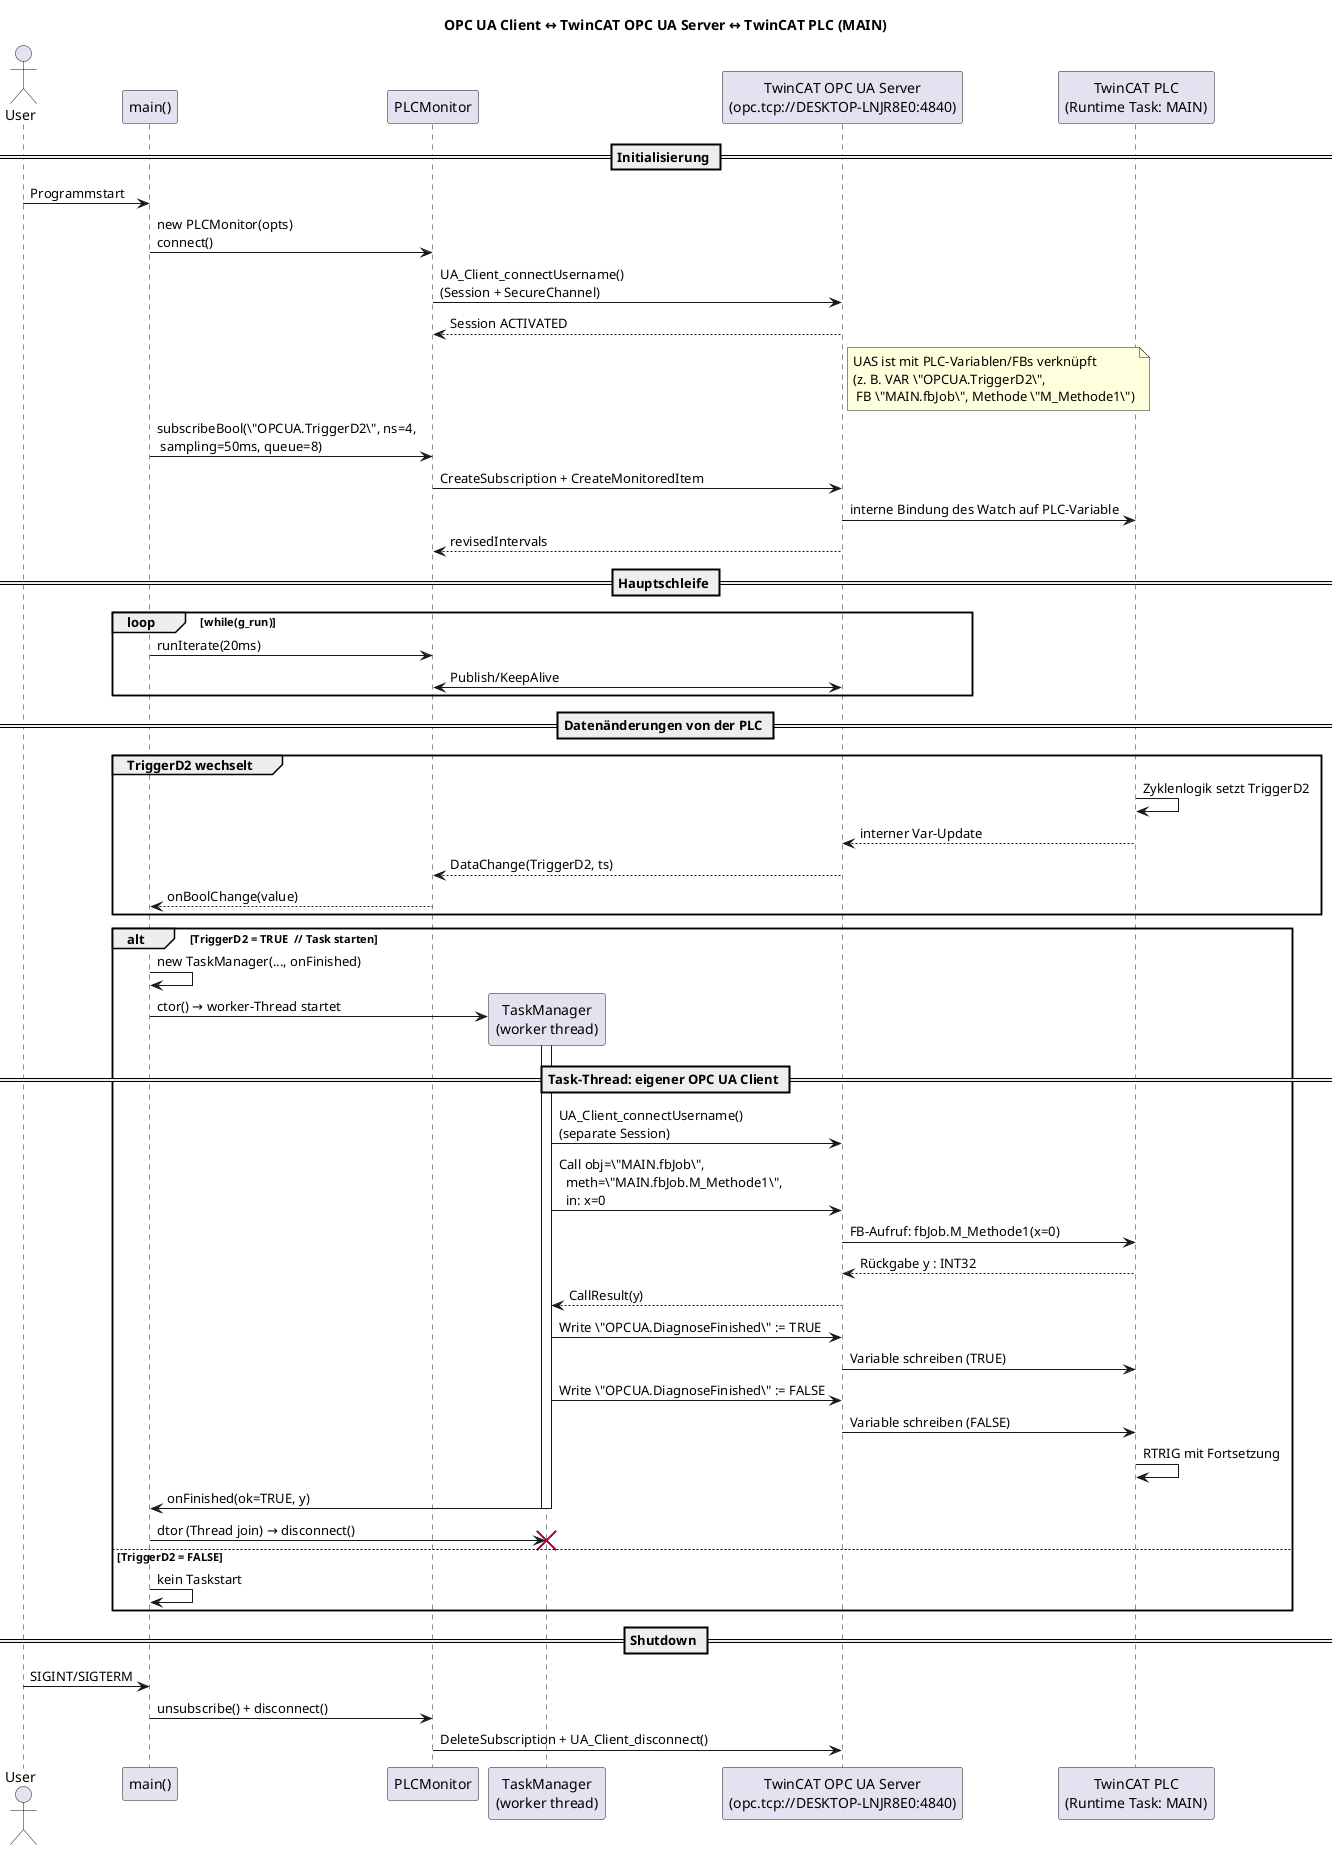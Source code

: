 @startuml seq
title OPC UA Client ↔ TwinCAT OPC UA Server ↔ TwinCAT PLC (MAIN)

actor User as U
participant "main()" as Main
participant "PLCMonitor" as Mon
participant "TaskManager\n(worker thread)" as TM
participant "TwinCAT OPC UA Server\n(opc.tcp://DESKTOP-LNJR8E0:4840)" as UAS
participant "TwinCAT PLC\n(Runtime Task: MAIN)" as PLC

== Initialisierung ==
U -> Main : Programmstart
Main -> Mon : new PLCMonitor(opts)\nconnect()
Mon -> UAS  : UA_Client_connectUsername()\n(Session + SecureChannel)
UAS --> Mon : Session ACTIVATED
note right of UAS
  UAS ist mit PLC-Variablen/FBs verknüpft
  (z. B. VAR \"OPCUA.TriggerD2\",
   FB \"MAIN.fbJob\", Methode \"M_Methode1\")
end note

Main -> Mon : subscribeBool(\"OPCUA.TriggerD2\", ns=4,\n sampling=50ms, queue=8)
Mon -> UAS  : CreateSubscription + CreateMonitoredItem
UAS -> PLC  : interne Bindung des Watch auf PLC-Variable
UAS --> Mon : revisedIntervals

== Hauptschleife ==
loop while(g_run)
  Main -> Mon : runIterate(20ms)
  Mon <-> UAS : Publish/KeepAlive
end

== Datenänderungen von der PLC ==
group TriggerD2 wechselt
  PLC -> PLC : Zyklenlogik setzt TriggerD2
  PLC --> UAS : interner Var-Update
  UAS --> Mon : DataChange(TriggerD2, ts)
  Mon --> Main: onBoolChange(value)
end

alt TriggerD2 = TRUE  // Task starten
  Main -> Main : new TaskManager(..., onFinished)
  create TM
  Main -> TM : ctor() → worker-Thread startet
  activate TM

  == Task-Thread: eigener OPC UA Client ==
  TM -> UAS : UA_Client_connectUsername()\n(separate Session)
  TM -> UAS : Call obj=\"MAIN.fbJob\",\n  meth=\"MAIN.fbJob.M_Methode1\",\n  in: x=0
  UAS -> PLC : FB-Aufruf: fbJob.M_Methode1(x=0)
  PLC --> UAS : Rückgabe y : INT32
  UAS --> TM  : CallResult(y)

  ' Diagnoseflag per Client setzen (PLC liest es ein)
  TM -> UAS : Write \"OPCUA.DiagnoseFinished\" := TRUE
  UAS -> PLC : Variable schreiben (TRUE)
  TM -> UAS : Write \"OPCUA.DiagnoseFinished\" := FALSE
  UAS -> PLC : Variable schreiben (FALSE)
  PLC -> PLC : RTRIG mit Fortsetzung

  TM -> Main : onFinished(ok=TRUE, y)
  deactivate TM
  Main -> TM : dtor (Thread join) → disconnect()
  destroy TM
else TriggerD2 = FALSE
  Main -> Main : kein Taskstart
end

== Shutdown ==
U -> Main : SIGINT/SIGTERM
Main -> Mon : unsubscribe() + disconnect()
Mon -> UAS  : DeleteSubscription + UA_Client_disconnect()
@enduml
